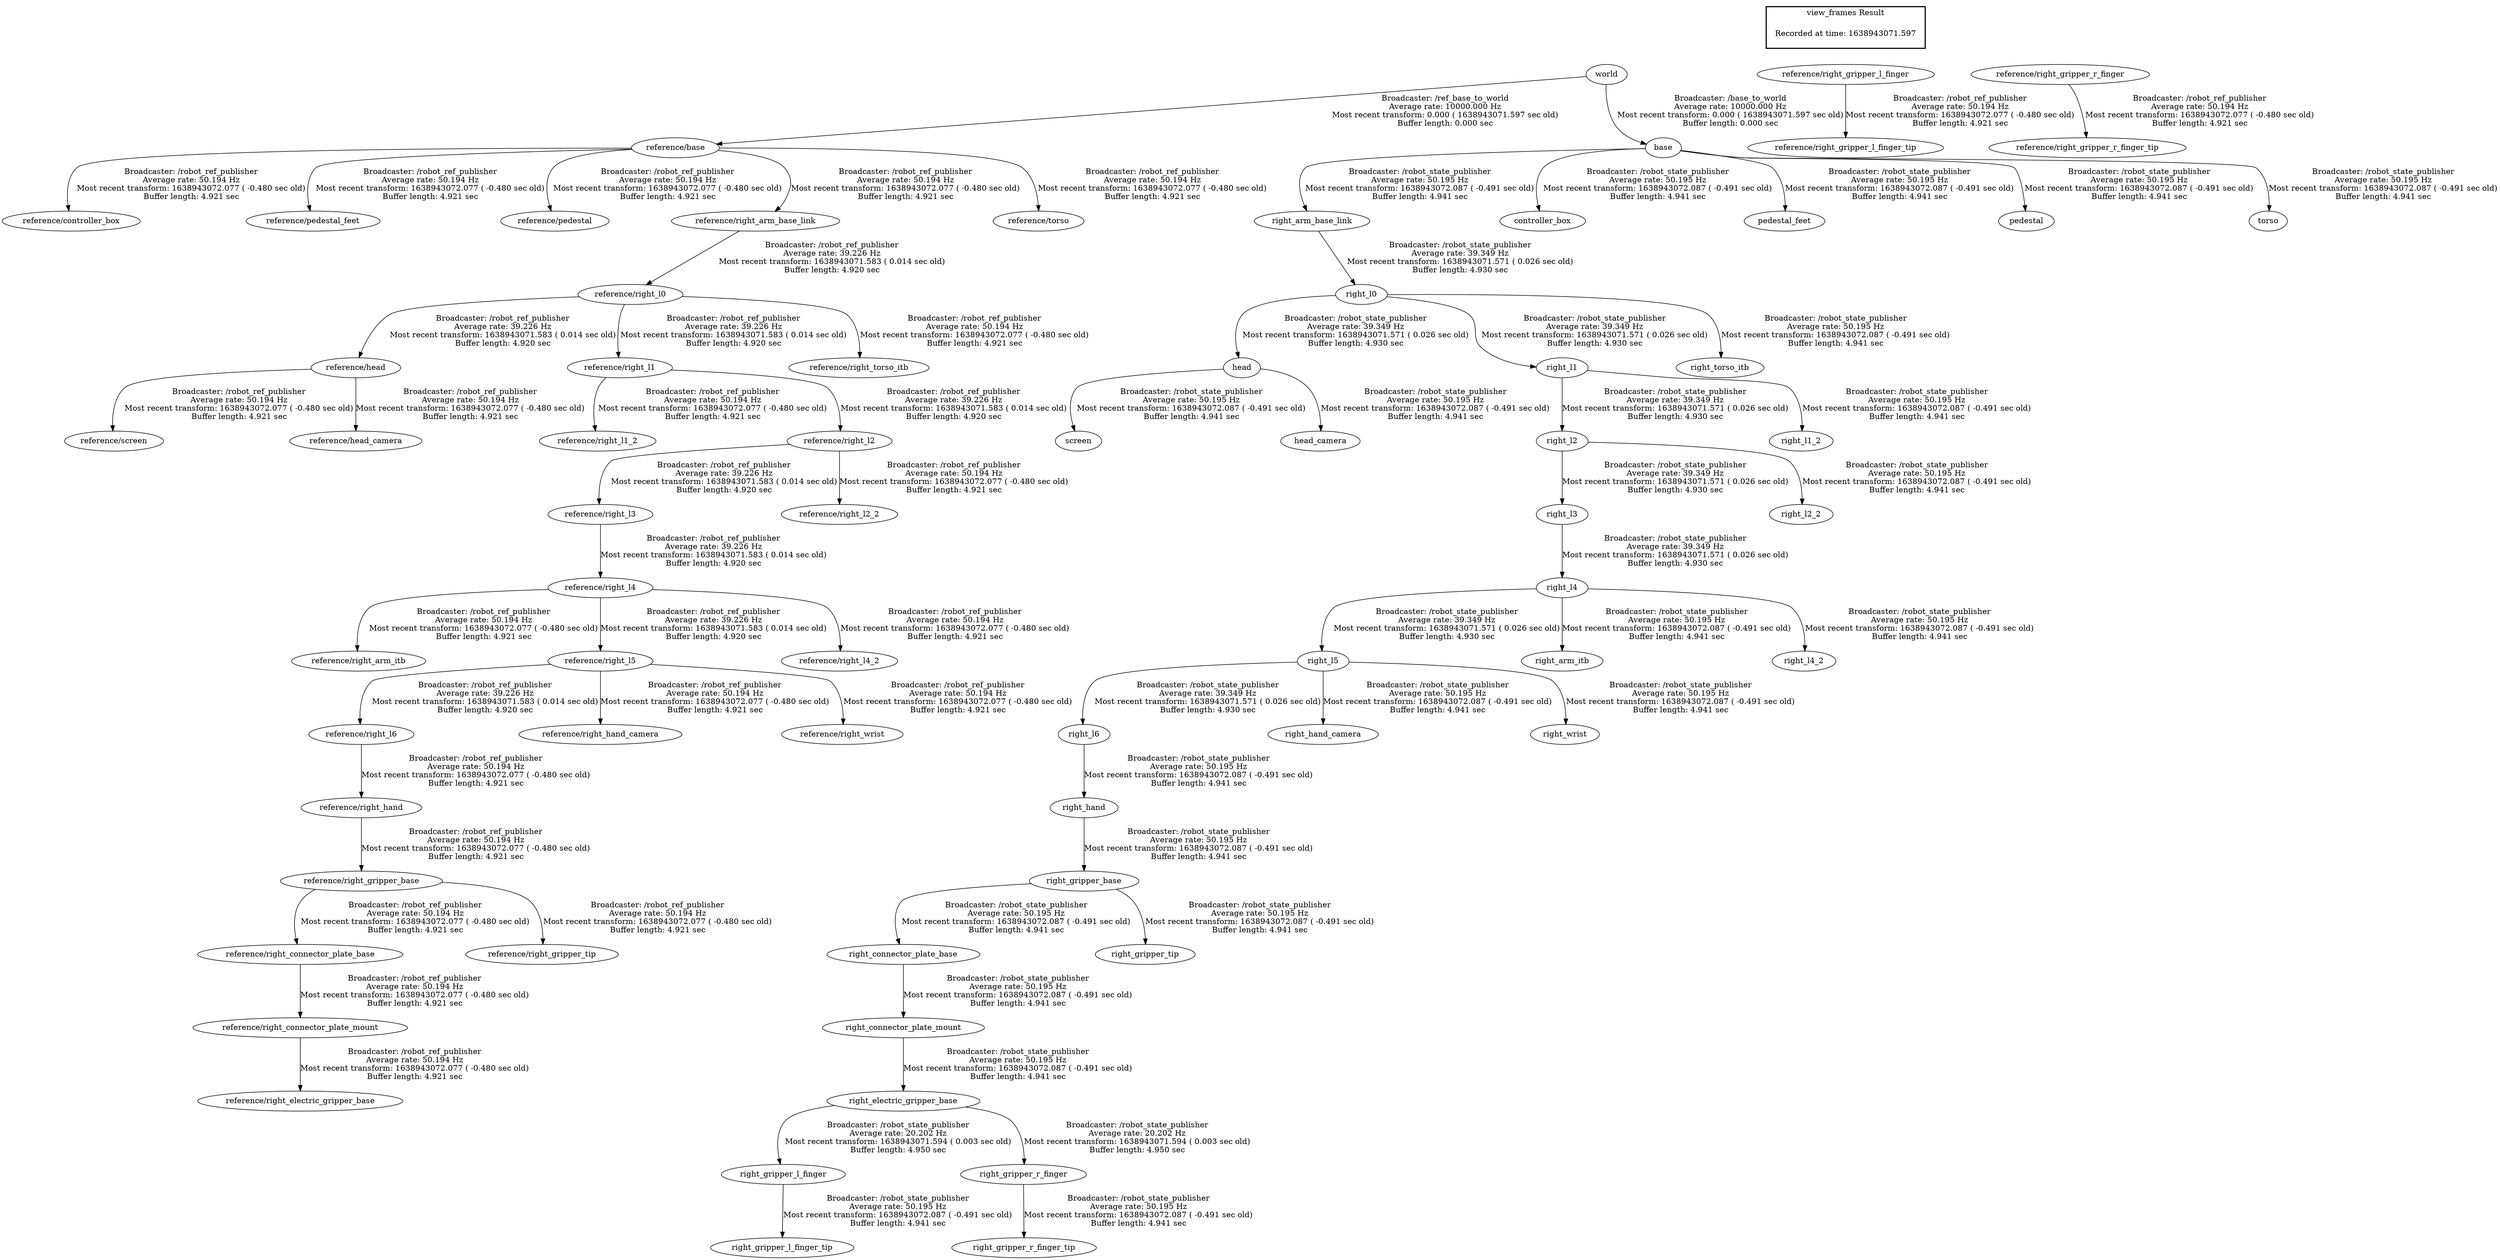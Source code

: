 digraph G {
"world" -> "reference/base"[label="Broadcaster: /ref_base_to_world\nAverage rate: 10000.000 Hz\nMost recent transform: 0.000 ( 1638943071.597 sec old)\nBuffer length: 0.000 sec\n"];
"world" -> "base"[label="Broadcaster: /base_to_world\nAverage rate: 10000.000 Hz\nMost recent transform: 0.000 ( 1638943071.597 sec old)\nBuffer length: 0.000 sec\n"];
"right_l0" -> "head"[label="Broadcaster: /robot_state_publisher\nAverage rate: 39.349 Hz\nMost recent transform: 1638943071.571 ( 0.026 sec old)\nBuffer length: 4.930 sec\n"];
"right_arm_base_link" -> "right_l0"[label="Broadcaster: /robot_state_publisher\nAverage rate: 39.349 Hz\nMost recent transform: 1638943071.571 ( 0.026 sec old)\nBuffer length: 4.930 sec\n"];
"base" -> "right_arm_base_link"[label="Broadcaster: /robot_state_publisher\nAverage rate: 50.195 Hz\nMost recent transform: 1638943072.087 ( -0.491 sec old)\nBuffer length: 4.941 sec\n"];
"right_l0" -> "right_l1"[label="Broadcaster: /robot_state_publisher\nAverage rate: 39.349 Hz\nMost recent transform: 1638943071.571 ( 0.026 sec old)\nBuffer length: 4.930 sec\n"];
"right_l1" -> "right_l2"[label="Broadcaster: /robot_state_publisher\nAverage rate: 39.349 Hz\nMost recent transform: 1638943071.571 ( 0.026 sec old)\nBuffer length: 4.930 sec\n"];
"right_l2" -> "right_l3"[label="Broadcaster: /robot_state_publisher\nAverage rate: 39.349 Hz\nMost recent transform: 1638943071.571 ( 0.026 sec old)\nBuffer length: 4.930 sec\n"];
"right_l3" -> "right_l4"[label="Broadcaster: /robot_state_publisher\nAverage rate: 39.349 Hz\nMost recent transform: 1638943071.571 ( 0.026 sec old)\nBuffer length: 4.930 sec\n"];
"right_l4" -> "right_l5"[label="Broadcaster: /robot_state_publisher\nAverage rate: 39.349 Hz\nMost recent transform: 1638943071.571 ( 0.026 sec old)\nBuffer length: 4.930 sec\n"];
"right_l5" -> "right_l6"[label="Broadcaster: /robot_state_publisher\nAverage rate: 39.349 Hz\nMost recent transform: 1638943071.571 ( 0.026 sec old)\nBuffer length: 4.930 sec\n"];
"right_electric_gripper_base" -> "right_gripper_l_finger"[label="Broadcaster: /robot_state_publisher\nAverage rate: 20.202 Hz\nMost recent transform: 1638943071.594 ( 0.003 sec old)\nBuffer length: 4.950 sec\n"];
"right_connector_plate_mount" -> "right_electric_gripper_base"[label="Broadcaster: /robot_state_publisher\nAverage rate: 50.195 Hz\nMost recent transform: 1638943072.087 ( -0.491 sec old)\nBuffer length: 4.941 sec\n"];
"right_electric_gripper_base" -> "right_gripper_r_finger"[label="Broadcaster: /robot_state_publisher\nAverage rate: 20.202 Hz\nMost recent transform: 1638943071.594 ( 0.003 sec old)\nBuffer length: 4.950 sec\n"];
"base" -> "controller_box"[label="Broadcaster: /robot_state_publisher\nAverage rate: 50.195 Hz\nMost recent transform: 1638943072.087 ( -0.491 sec old)\nBuffer length: 4.941 sec\n"];
"head" -> "screen"[label="Broadcaster: /robot_state_publisher\nAverage rate: 50.195 Hz\nMost recent transform: 1638943072.087 ( -0.491 sec old)\nBuffer length: 4.941 sec\n"];
"head" -> "head_camera"[label="Broadcaster: /robot_state_publisher\nAverage rate: 50.195 Hz\nMost recent transform: 1638943072.087 ( -0.491 sec old)\nBuffer length: 4.941 sec\n"];
"base" -> "pedestal_feet"[label="Broadcaster: /robot_state_publisher\nAverage rate: 50.195 Hz\nMost recent transform: 1638943072.087 ( -0.491 sec old)\nBuffer length: 4.941 sec\n"];
"base" -> "pedestal"[label="Broadcaster: /robot_state_publisher\nAverage rate: 50.195 Hz\nMost recent transform: 1638943072.087 ( -0.491 sec old)\nBuffer length: 4.941 sec\n"];
"right_l4" -> "right_arm_itb"[label="Broadcaster: /robot_state_publisher\nAverage rate: 50.195 Hz\nMost recent transform: 1638943072.087 ( -0.491 sec old)\nBuffer length: 4.941 sec\n"];
"right_gripper_base" -> "right_connector_plate_base"[label="Broadcaster: /robot_state_publisher\nAverage rate: 50.195 Hz\nMost recent transform: 1638943072.087 ( -0.491 sec old)\nBuffer length: 4.941 sec\n"];
"right_hand" -> "right_gripper_base"[label="Broadcaster: /robot_state_publisher\nAverage rate: 50.195 Hz\nMost recent transform: 1638943072.087 ( -0.491 sec old)\nBuffer length: 4.941 sec\n"];
"right_connector_plate_base" -> "right_connector_plate_mount"[label="Broadcaster: /robot_state_publisher\nAverage rate: 50.195 Hz\nMost recent transform: 1638943072.087 ( -0.491 sec old)\nBuffer length: 4.941 sec\n"];
"right_l6" -> "right_hand"[label="Broadcaster: /robot_state_publisher\nAverage rate: 50.195 Hz\nMost recent transform: 1638943072.087 ( -0.491 sec old)\nBuffer length: 4.941 sec\n"];
"right_gripper_l_finger" -> "right_gripper_l_finger_tip"[label="Broadcaster: /robot_state_publisher\nAverage rate: 50.195 Hz\nMost recent transform: 1638943072.087 ( -0.491 sec old)\nBuffer length: 4.941 sec\n"];
"right_gripper_r_finger" -> "right_gripper_r_finger_tip"[label="Broadcaster: /robot_state_publisher\nAverage rate: 50.195 Hz\nMost recent transform: 1638943072.087 ( -0.491 sec old)\nBuffer length: 4.941 sec\n"];
"right_gripper_base" -> "right_gripper_tip"[label="Broadcaster: /robot_state_publisher\nAverage rate: 50.195 Hz\nMost recent transform: 1638943072.087 ( -0.491 sec old)\nBuffer length: 4.941 sec\n"];
"right_l5" -> "right_hand_camera"[label="Broadcaster: /robot_state_publisher\nAverage rate: 50.195 Hz\nMost recent transform: 1638943072.087 ( -0.491 sec old)\nBuffer length: 4.941 sec\n"];
"right_l1" -> "right_l1_2"[label="Broadcaster: /robot_state_publisher\nAverage rate: 50.195 Hz\nMost recent transform: 1638943072.087 ( -0.491 sec old)\nBuffer length: 4.941 sec\n"];
"right_l2" -> "right_l2_2"[label="Broadcaster: /robot_state_publisher\nAverage rate: 50.195 Hz\nMost recent transform: 1638943072.087 ( -0.491 sec old)\nBuffer length: 4.941 sec\n"];
"right_l4" -> "right_l4_2"[label="Broadcaster: /robot_state_publisher\nAverage rate: 50.195 Hz\nMost recent transform: 1638943072.087 ( -0.491 sec old)\nBuffer length: 4.941 sec\n"];
"right_l0" -> "right_torso_itb"[label="Broadcaster: /robot_state_publisher\nAverage rate: 50.195 Hz\nMost recent transform: 1638943072.087 ( -0.491 sec old)\nBuffer length: 4.941 sec\n"];
"right_l5" -> "right_wrist"[label="Broadcaster: /robot_state_publisher\nAverage rate: 50.195 Hz\nMost recent transform: 1638943072.087 ( -0.491 sec old)\nBuffer length: 4.941 sec\n"];
"base" -> "torso"[label="Broadcaster: /robot_state_publisher\nAverage rate: 50.195 Hz\nMost recent transform: 1638943072.087 ( -0.491 sec old)\nBuffer length: 4.941 sec\n"];
"reference/base" -> "reference/controller_box"[label="Broadcaster: /robot_ref_publisher\nAverage rate: 50.194 Hz\nMost recent transform: 1638943072.077 ( -0.480 sec old)\nBuffer length: 4.921 sec\n"];
"reference/head" -> "reference/screen"[label="Broadcaster: /robot_ref_publisher\nAverage rate: 50.194 Hz\nMost recent transform: 1638943072.077 ( -0.480 sec old)\nBuffer length: 4.921 sec\n"];
"reference/right_l0" -> "reference/head"[label="Broadcaster: /robot_ref_publisher\nAverage rate: 39.226 Hz\nMost recent transform: 1638943071.583 ( 0.014 sec old)\nBuffer length: 4.920 sec\n"];
"reference/head" -> "reference/head_camera"[label="Broadcaster: /robot_ref_publisher\nAverage rate: 50.194 Hz\nMost recent transform: 1638943072.077 ( -0.480 sec old)\nBuffer length: 4.921 sec\n"];
"reference/base" -> "reference/pedestal_feet"[label="Broadcaster: /robot_ref_publisher\nAverage rate: 50.194 Hz\nMost recent transform: 1638943072.077 ( -0.480 sec old)\nBuffer length: 4.921 sec\n"];
"reference/base" -> "reference/pedestal"[label="Broadcaster: /robot_ref_publisher\nAverage rate: 50.194 Hz\nMost recent transform: 1638943072.077 ( -0.480 sec old)\nBuffer length: 4.921 sec\n"];
"reference/right_l4" -> "reference/right_arm_itb"[label="Broadcaster: /robot_ref_publisher\nAverage rate: 50.194 Hz\nMost recent transform: 1638943072.077 ( -0.480 sec old)\nBuffer length: 4.921 sec\n"];
"reference/right_l3" -> "reference/right_l4"[label="Broadcaster: /robot_ref_publisher\nAverage rate: 39.226 Hz\nMost recent transform: 1638943071.583 ( 0.014 sec old)\nBuffer length: 4.920 sec\n"];
"reference/base" -> "reference/right_arm_base_link"[label="Broadcaster: /robot_ref_publisher\nAverage rate: 50.194 Hz\nMost recent transform: 1638943072.077 ( -0.480 sec old)\nBuffer length: 4.921 sec\n"];
"reference/right_gripper_base" -> "reference/right_connector_plate_base"[label="Broadcaster: /robot_ref_publisher\nAverage rate: 50.194 Hz\nMost recent transform: 1638943072.077 ( -0.480 sec old)\nBuffer length: 4.921 sec\n"];
"reference/right_hand" -> "reference/right_gripper_base"[label="Broadcaster: /robot_ref_publisher\nAverage rate: 50.194 Hz\nMost recent transform: 1638943072.077 ( -0.480 sec old)\nBuffer length: 4.921 sec\n"];
"reference/right_connector_plate_base" -> "reference/right_connector_plate_mount"[label="Broadcaster: /robot_ref_publisher\nAverage rate: 50.194 Hz\nMost recent transform: 1638943072.077 ( -0.480 sec old)\nBuffer length: 4.921 sec\n"];
"reference/right_connector_plate_mount" -> "reference/right_electric_gripper_base"[label="Broadcaster: /robot_ref_publisher\nAverage rate: 50.194 Hz\nMost recent transform: 1638943072.077 ( -0.480 sec old)\nBuffer length: 4.921 sec\n"];
"reference/right_l6" -> "reference/right_hand"[label="Broadcaster: /robot_ref_publisher\nAverage rate: 50.194 Hz\nMost recent transform: 1638943072.077 ( -0.480 sec old)\nBuffer length: 4.921 sec\n"];
"reference/right_gripper_l_finger" -> "reference/right_gripper_l_finger_tip"[label="Broadcaster: /robot_ref_publisher\nAverage rate: 50.194 Hz\nMost recent transform: 1638943072.077 ( -0.480 sec old)\nBuffer length: 4.921 sec\n"];
"reference/right_gripper_r_finger" -> "reference/right_gripper_r_finger_tip"[label="Broadcaster: /robot_ref_publisher\nAverage rate: 50.194 Hz\nMost recent transform: 1638943072.077 ( -0.480 sec old)\nBuffer length: 4.921 sec\n"];
"reference/right_gripper_base" -> "reference/right_gripper_tip"[label="Broadcaster: /robot_ref_publisher\nAverage rate: 50.194 Hz\nMost recent transform: 1638943072.077 ( -0.480 sec old)\nBuffer length: 4.921 sec\n"];
"reference/right_l5" -> "reference/right_l6"[label="Broadcaster: /robot_ref_publisher\nAverage rate: 39.226 Hz\nMost recent transform: 1638943071.583 ( 0.014 sec old)\nBuffer length: 4.920 sec\n"];
"reference/right_l5" -> "reference/right_hand_camera"[label="Broadcaster: /robot_ref_publisher\nAverage rate: 50.194 Hz\nMost recent transform: 1638943072.077 ( -0.480 sec old)\nBuffer length: 4.921 sec\n"];
"reference/right_l4" -> "reference/right_l5"[label="Broadcaster: /robot_ref_publisher\nAverage rate: 39.226 Hz\nMost recent transform: 1638943071.583 ( 0.014 sec old)\nBuffer length: 4.920 sec\n"];
"reference/right_l1" -> "reference/right_l1_2"[label="Broadcaster: /robot_ref_publisher\nAverage rate: 50.194 Hz\nMost recent transform: 1638943072.077 ( -0.480 sec old)\nBuffer length: 4.921 sec\n"];
"reference/right_l0" -> "reference/right_l1"[label="Broadcaster: /robot_ref_publisher\nAverage rate: 39.226 Hz\nMost recent transform: 1638943071.583 ( 0.014 sec old)\nBuffer length: 4.920 sec\n"];
"reference/right_l2" -> "reference/right_l2_2"[label="Broadcaster: /robot_ref_publisher\nAverage rate: 50.194 Hz\nMost recent transform: 1638943072.077 ( -0.480 sec old)\nBuffer length: 4.921 sec\n"];
"reference/right_l1" -> "reference/right_l2"[label="Broadcaster: /robot_ref_publisher\nAverage rate: 39.226 Hz\nMost recent transform: 1638943071.583 ( 0.014 sec old)\nBuffer length: 4.920 sec\n"];
"reference/right_l4" -> "reference/right_l4_2"[label="Broadcaster: /robot_ref_publisher\nAverage rate: 50.194 Hz\nMost recent transform: 1638943072.077 ( -0.480 sec old)\nBuffer length: 4.921 sec\n"];
"reference/right_l0" -> "reference/right_torso_itb"[label="Broadcaster: /robot_ref_publisher\nAverage rate: 50.194 Hz\nMost recent transform: 1638943072.077 ( -0.480 sec old)\nBuffer length: 4.921 sec\n"];
"reference/right_arm_base_link" -> "reference/right_l0"[label="Broadcaster: /robot_ref_publisher\nAverage rate: 39.226 Hz\nMost recent transform: 1638943071.583 ( 0.014 sec old)\nBuffer length: 4.920 sec\n"];
"reference/right_l5" -> "reference/right_wrist"[label="Broadcaster: /robot_ref_publisher\nAverage rate: 50.194 Hz\nMost recent transform: 1638943072.077 ( -0.480 sec old)\nBuffer length: 4.921 sec\n"];
"reference/base" -> "reference/torso"[label="Broadcaster: /robot_ref_publisher\nAverage rate: 50.194 Hz\nMost recent transform: 1638943072.077 ( -0.480 sec old)\nBuffer length: 4.921 sec\n"];
"reference/right_l2" -> "reference/right_l3"[label="Broadcaster: /robot_ref_publisher\nAverage rate: 39.226 Hz\nMost recent transform: 1638943071.583 ( 0.014 sec old)\nBuffer length: 4.920 sec\n"];
edge [style=invis];
 subgraph cluster_legend { style=bold; color=black; label ="view_frames Result";
"Recorded at time: 1638943071.597"[ shape=plaintext ] ;
 }->"world";
edge [style=invis];
 subgraph cluster_legend { style=bold; color=black; label ="view_frames Result";
"Recorded at time: 1638943071.597"[ shape=plaintext ] ;
 }->"reference/right_gripper_l_finger";
edge [style=invis];
 subgraph cluster_legend { style=bold; color=black; label ="view_frames Result";
"Recorded at time: 1638943071.597"[ shape=plaintext ] ;
 }->"reference/right_gripper_r_finger";
}